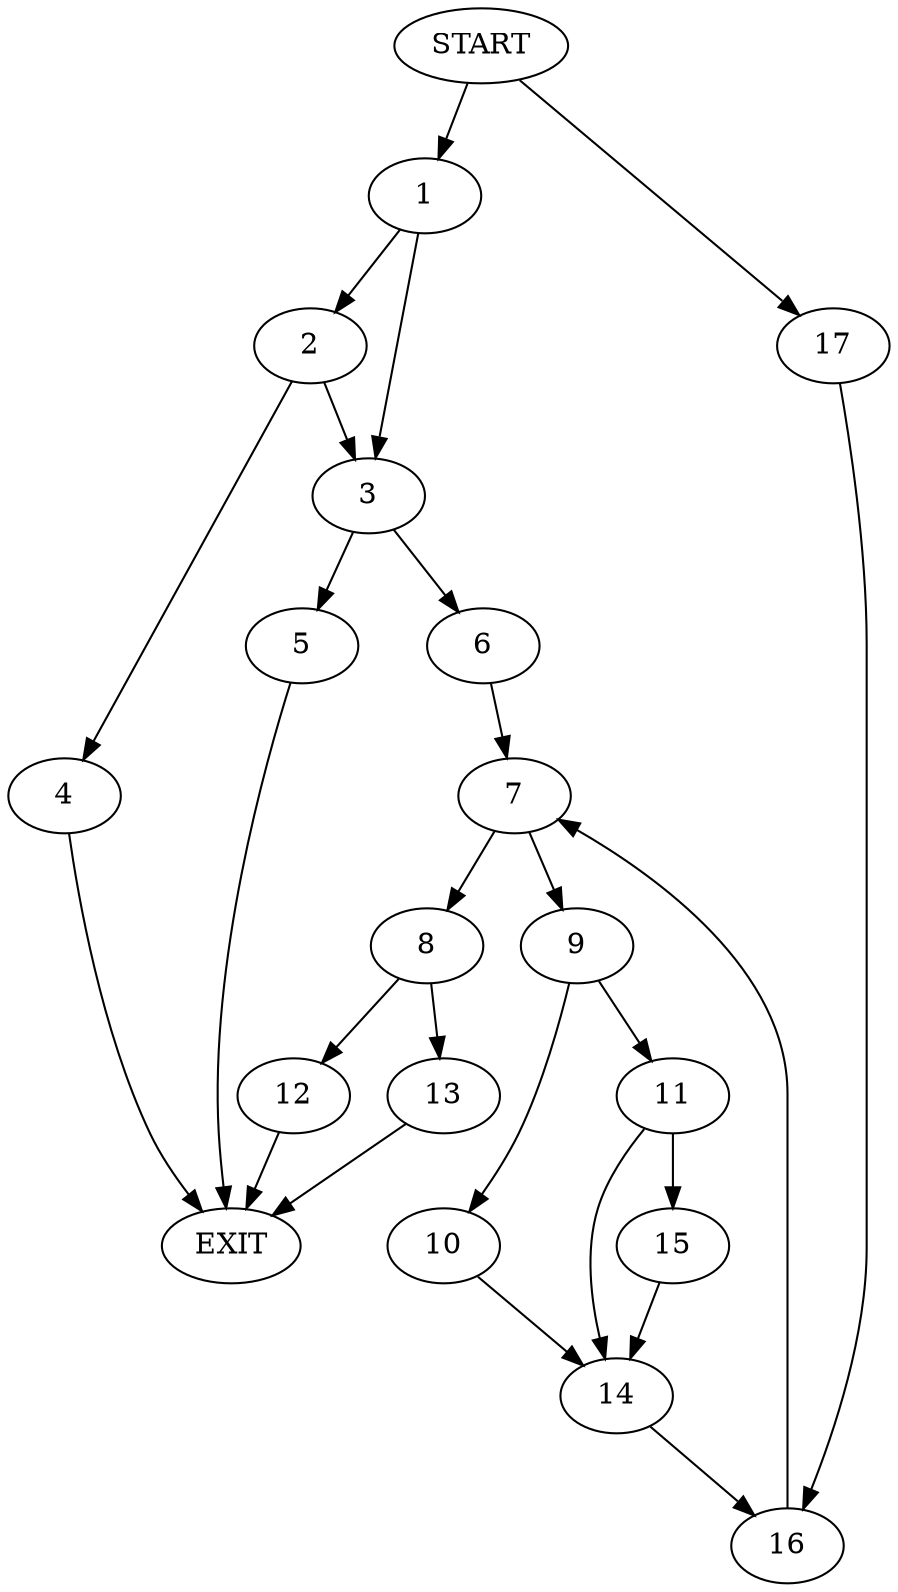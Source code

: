 digraph {
0 [label="START"]
18 [label="EXIT"]
0 -> 1
1 -> 2
1 -> 3
2 -> 4
2 -> 3
3 -> 5
3 -> 6
4 -> 18
6 -> 7
5 -> 18
7 -> 8
7 -> 9
9 -> 10
9 -> 11
8 -> 12
8 -> 13
10 -> 14
11 -> 14
11 -> 15
14 -> 16
15 -> 14
16 -> 7
0 -> 17
17 -> 16
13 -> 18
12 -> 18
}
